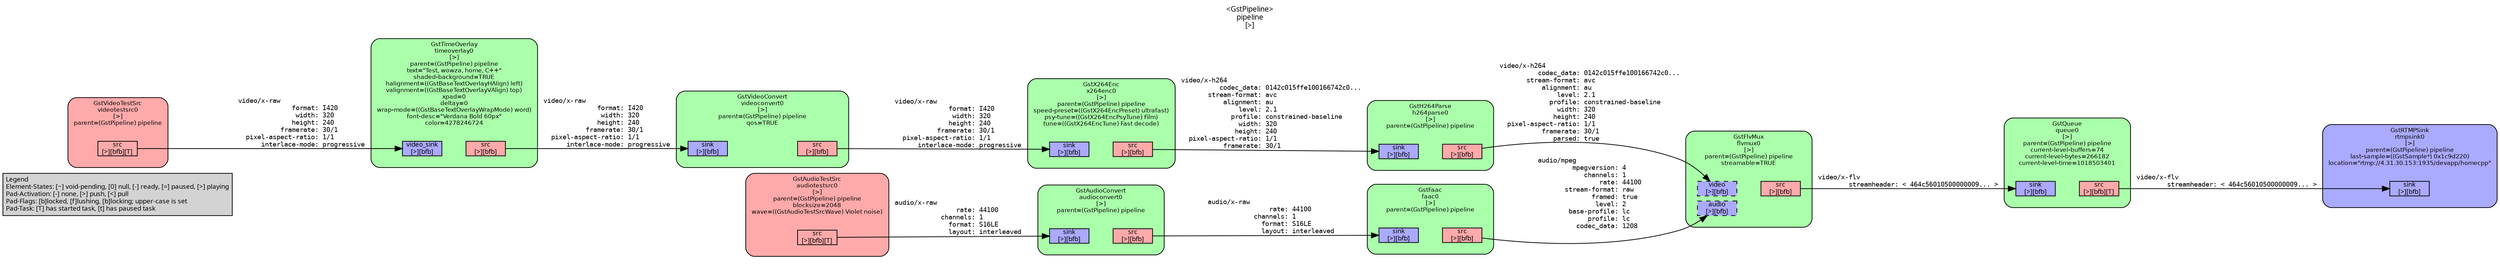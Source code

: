digraph pipeline {
  rankdir=LR;
  fontname="sans";
  fontsize="10";
  labelloc=t;
  nodesep=.1;
  ranksep=.2;
  label="<GstPipeline>\npipeline\n[>]";
  node [style="filled,rounded", shape=box, fontsize="9", fontname="sans", margin="0.0,0.0"];
  edge [labelfontsize="6", fontsize="9", fontname="monospace"];
  
  legend [
    pos="0,0!",
    margin="0.05,0.05",
    style="filled",
    label="Legend\lElement-States: [~] void-pending, [0] null, [-] ready, [=] paused, [>] playing\lPad-Activation: [-] none, [>] push, [<] pull\lPad-Flags: [b]locked, [f]lushing, [b]locking; upper-case is set\lPad-Task: [T] has started task, [t] has paused task\l",
  ];
  subgraph cluster_rtmpsink0_0x1d2da10 {
    fontname="Bitstream Vera Sans";
    fontsize="8";
    style="filled,rounded";
    color=black;
    label="GstRTMPSink\nrtmpsink0\n[>]\nparent=(GstPipeline) pipeline\nlast-sample=((GstSample*) 0x1c9d220)\nlocation=\"rtmp://4.31.30.153:1935/devapp/homecpp\"";
    subgraph cluster_rtmpsink0_0x1d2da10_sink {
      label="";
      style="invis";
      rtmpsink0_0x1d2da10_sink_0x1d16bb0 [color=black, fillcolor="#aaaaff", label="sink\n[>][bfb]", height="0.2", style="filled,solid"];
    }

    fillcolor="#aaaaff";
  }

  subgraph cluster_queue0_0x1d261b0 {
    fontname="Bitstream Vera Sans";
    fontsize="8";
    style="filled,rounded";
    color=black;
    label="GstQueue\nqueue0\n[>]\nparent=(GstPipeline) pipeline\ncurrent-level-buffers=74\ncurrent-level-bytes=266182\ncurrent-level-time=1018503401";
    subgraph cluster_queue0_0x1d261b0_sink {
      label="";
      style="invis";
      queue0_0x1d261b0_sink_0x1d16730 [color=black, fillcolor="#aaaaff", label="sink\n[>][bfb]", height="0.2", style="filled,solid"];
    }

    subgraph cluster_queue0_0x1d261b0_src {
      label="";
      style="invis";
      queue0_0x1d261b0_src_0x1d16970 [color=black, fillcolor="#ffaaaa", label="src\n[>][bfb][T]", height="0.2", style="filled,solid"];
    }

    queue0_0x1d261b0_sink_0x1d16730 -> queue0_0x1d261b0_src_0x1d16970 [style="invis"];
    fillcolor="#aaffaa";
  }

  queue0_0x1d261b0_src_0x1d16970 -> rtmpsink0_0x1d2da10_sink_0x1d16bb0 [label="video/x-flv\l        streamheader: < 464c56010500000009... >\l"]
  subgraph cluster_flvmux0_0x1d1e0a0 {
    fontname="Bitstream Vera Sans";
    fontsize="8";
    style="filled,rounded";
    color=black;
    label="GstFlvMux\nflvmux0\n[>]\nparent=(GstPipeline) pipeline\nstreamable=TRUE";
    subgraph cluster_flvmux0_0x1d1e0a0_sink {
      label="";
      style="invis";
      flvmux0_0x1d1e0a0_video_0x1d162b0 [color=black, fillcolor="#aaaaff", label="video\n[>][bfb]", height="0.2", style="filled,dashed"];
      flvmux0_0x1d1e0a0_audio_0x1d164f0 [color=black, fillcolor="#aaaaff", label="audio\n[>][bfb]", height="0.2", style="filled,dashed"];
    }

    subgraph cluster_flvmux0_0x1d1e0a0_src {
      label="";
      style="invis";
      flvmux0_0x1d1e0a0_src_0x1d16070 [color=black, fillcolor="#ffaaaa", label="src\n[>][bfb]", height="0.2", style="filled,solid"];
    }

    flvmux0_0x1d1e0a0_video_0x1d162b0 -> flvmux0_0x1d1e0a0_src_0x1d16070 [style="invis"];
    fillcolor="#aaffaa";
  }

  flvmux0_0x1d1e0a0_src_0x1d16070 -> queue0_0x1d261b0_sink_0x1d16730 [label="video/x-flv\l        streamheader: < 464c56010500000009... >\l"]
  subgraph cluster_h264parse0_0x1d13fb0 {
    fontname="Bitstream Vera Sans";
    fontsize="8";
    style="filled,rounded";
    color=black;
    label="GstH264Parse\nh264parse0\n[>]\nparent=(GstPipeline) pipeline";
    subgraph cluster_h264parse0_0x1d13fb0_sink {
      label="";
      style="invis";
      h264parse0_0x1d13fb0_sink_0x1cd3b70 [color=black, fillcolor="#aaaaff", label="sink\n[>][bfb]", height="0.2", style="filled,solid"];
    }

    subgraph cluster_h264parse0_0x1d13fb0_src {
      label="";
      style="invis";
      h264parse0_0x1d13fb0_src_0x1cd3db0 [color=black, fillcolor="#ffaaaa", label="src\n[>][bfb]", height="0.2", style="filled,solid"];
    }

    h264parse0_0x1d13fb0_sink_0x1cd3b70 -> h264parse0_0x1d13fb0_src_0x1cd3db0 [style="invis"];
    fillcolor="#aaffaa";
  }

  h264parse0_0x1d13fb0_src_0x1cd3db0 -> flvmux0_0x1d1e0a0_video_0x1d162b0 [label="video/x-h264\l          codec_data: 0142c015ffe100166742c0...\l       stream-format: avc\l           alignment: au\l               level: 2.1\l             profile: constrained-baseline\l               width: 320\l              height: 240\l  pixel-aspect-ratio: 1/1\l           framerate: 30/1\l              parsed: true\l"]
  subgraph cluster_x264enc0_0x1d10190 {
    fontname="Bitstream Vera Sans";
    fontsize="8";
    style="filled,rounded";
    color=black;
    label="GstX264Enc\nx264enc0\n[>]\nparent=(GstPipeline) pipeline\nspeed-preset=((GstX264EncPreset) ultrafast)\npsy-tune=((GstX264EncPsyTune) Film)\ntune=((GstX264EncTune) Fast decode)";
    subgraph cluster_x264enc0_0x1d10190_sink {
      label="";
      style="invis";
      x264enc0_0x1d10190_sink_0x1cd36f0 [color=black, fillcolor="#aaaaff", label="sink\n[>][bfb]", height="0.2", style="filled,solid"];
    }

    subgraph cluster_x264enc0_0x1d10190_src {
      label="";
      style="invis";
      x264enc0_0x1d10190_src_0x1cd3930 [color=black, fillcolor="#ffaaaa", label="src\n[>][bfb]", height="0.2", style="filled,solid"];
    }

    x264enc0_0x1d10190_sink_0x1cd36f0 -> x264enc0_0x1d10190_src_0x1cd3930 [style="invis"];
    fillcolor="#aaffaa";
  }

  x264enc0_0x1d10190_src_0x1cd3930 -> h264parse0_0x1d13fb0_sink_0x1cd3b70 [label="video/x-h264\l          codec_data: 0142c015ffe100166742c0...\l       stream-format: avc\l           alignment: au\l               level: 2.1\l             profile: constrained-baseline\l               width: 320\l              height: 240\l  pixel-aspect-ratio: 1/1\l           framerate: 30/1\l"]
  subgraph cluster_videoconvert0_0x1d084f0 {
    fontname="Bitstream Vera Sans";
    fontsize="8";
    style="filled,rounded";
    color=black;
    label="GstVideoConvert\nvideoconvert0\n[>]\nparent=(GstPipeline) pipeline\nqos=TRUE";
    subgraph cluster_videoconvert0_0x1d084f0_sink {
      label="";
      style="invis";
      videoconvert0_0x1d084f0_sink_0x1cd3270 [color=black, fillcolor="#aaaaff", label="sink\n[>][bfb]", height="0.2", style="filled,solid"];
    }

    subgraph cluster_videoconvert0_0x1d084f0_src {
      label="";
      style="invis";
      videoconvert0_0x1d084f0_src_0x1cd34b0 [color=black, fillcolor="#ffaaaa", label="src\n[>][bfb]", height="0.2", style="filled,solid"];
    }

    videoconvert0_0x1d084f0_sink_0x1cd3270 -> videoconvert0_0x1d084f0_src_0x1cd34b0 [style="invis"];
    fillcolor="#aaffaa";
  }

  videoconvert0_0x1d084f0_src_0x1cd34b0 -> x264enc0_0x1d10190_sink_0x1cd36f0 [label="video/x-raw\l              format: I420\l               width: 320\l              height: 240\l           framerate: 30/1\l  pixel-aspect-ratio: 1/1\l      interlace-mode: progressive\l"]
  subgraph cluster_timeoverlay0_0x1d000b0 {
    fontname="Bitstream Vera Sans";
    fontsize="8";
    style="filled,rounded";
    color=black;
    label="GstTimeOverlay\ntimeoverlay0\n[>]\nparent=(GstPipeline) pipeline\ntext=\"Test, wowza, home, C++\"\nshaded-background=TRUE\nhalignment=((GstBaseTextOverlayHAlign) left)\nvalignment=((GstBaseTextOverlayVAlign) top)\nxpad=0\ndeltay=0\nwrap-mode=((GstBaseTextOverlayWrapMode) word)\nfont-desc=\"Verdana Bold 60px\"\ncolor=4278246724";
    subgraph cluster_timeoverlay0_0x1d000b0_sink {
      label="";
      style="invis";
      timeoverlay0_0x1d000b0_video_sink_0x1cd2df0 [color=black, fillcolor="#aaaaff", label="video_sink\n[>][bfb]", height="0.2", style="filled,solid"];
    }

    subgraph cluster_timeoverlay0_0x1d000b0_src {
      label="";
      style="invis";
      timeoverlay0_0x1d000b0_src_0x1cd3030 [color=black, fillcolor="#ffaaaa", label="src\n[>][bfb]", height="0.2", style="filled,solid"];
    }

    timeoverlay0_0x1d000b0_video_sink_0x1cd2df0 -> timeoverlay0_0x1d000b0_src_0x1cd3030 [style="invis"];
    fillcolor="#aaffaa";
  }

  timeoverlay0_0x1d000b0_src_0x1cd3030 -> videoconvert0_0x1d084f0_sink_0x1cd3270 [label="video/x-raw\l              format: I420\l               width: 320\l              height: 240\l           framerate: 30/1\l  pixel-aspect-ratio: 1/1\l      interlace-mode: progressive\l"]
  subgraph cluster_videotestsrc0_0x1ced0e0 {
    fontname="Bitstream Vera Sans";
    fontsize="8";
    style="filled,rounded";
    color=black;
    label="GstVideoTestSrc\nvideotestsrc0\n[>]\nparent=(GstPipeline) pipeline";
    subgraph cluster_videotestsrc0_0x1ced0e0_src {
      label="";
      style="invis";
      videotestsrc0_0x1ced0e0_src_0x1cd2bb0 [color=black, fillcolor="#ffaaaa", label="src\n[>][bfb][T]", height="0.2", style="filled,solid"];
    }

    fillcolor="#ffaaaa";
  }

  videotestsrc0_0x1ced0e0_src_0x1cd2bb0 -> timeoverlay0_0x1d000b0_video_sink_0x1cd2df0 [label="video/x-raw\l              format: I420\l               width: 320\l              height: 240\l           framerate: 30/1\l  pixel-aspect-ratio: 1/1\l      interlace-mode: progressive\l"]
  subgraph cluster_faac0_0x1cddea0 {
    fontname="Bitstream Vera Sans";
    fontsize="8";
    style="filled,rounded";
    color=black;
    label="GstFaac\nfaac0\n[>]\nparent=(GstPipeline) pipeline";
    subgraph cluster_faac0_0x1cddea0_sink {
      label="";
      style="invis";
      faac0_0x1cddea0_sink_0x1cd2730 [color=black, fillcolor="#aaaaff", label="sink\n[>][bfb]", height="0.2", style="filled,solid"];
    }

    subgraph cluster_faac0_0x1cddea0_src {
      label="";
      style="invis";
      faac0_0x1cddea0_src_0x1cd2970 [color=black, fillcolor="#ffaaaa", label="src\n[>][bfb]", height="0.2", style="filled,solid"];
    }

    faac0_0x1cddea0_sink_0x1cd2730 -> faac0_0x1cddea0_src_0x1cd2970 [style="invis"];
    fillcolor="#aaffaa";
  }

  faac0_0x1cddea0_src_0x1cd2970 -> flvmux0_0x1d1e0a0_audio_0x1d164f0 [label="audio/mpeg\l         mpegversion: 4\l            channels: 1\l                rate: 44100\l       stream-format: raw\l              framed: true\l               level: 2\l        base-profile: lc\l             profile: lc\l          codec_data: 1208\l"]
  subgraph cluster_audioconvert0_0x1cd75f0 {
    fontname="Bitstream Vera Sans";
    fontsize="8";
    style="filled,rounded";
    color=black;
    label="GstAudioConvert\naudioconvert0\n[>]\nparent=(GstPipeline) pipeline";
    subgraph cluster_audioconvert0_0x1cd75f0_sink {
      label="";
      style="invis";
      audioconvert0_0x1cd75f0_sink_0x1cd22b0 [color=black, fillcolor="#aaaaff", label="sink\n[>][bfb]", height="0.2", style="filled,solid"];
    }

    subgraph cluster_audioconvert0_0x1cd75f0_src {
      label="";
      style="invis";
      audioconvert0_0x1cd75f0_src_0x1cd24f0 [color=black, fillcolor="#ffaaaa", label="src\n[>][bfb]", height="0.2", style="filled,solid"];
    }

    audioconvert0_0x1cd75f0_sink_0x1cd22b0 -> audioconvert0_0x1cd75f0_src_0x1cd24f0 [style="invis"];
    fillcolor="#aaffaa";
  }

  audioconvert0_0x1cd75f0_src_0x1cd24f0 -> faac0_0x1cddea0_sink_0x1cd2730 [label="audio/x-raw\l                rate: 44100\l            channels: 1\l              format: S16LE\l              layout: interleaved\l"]
  subgraph cluster_audiotestsrc0_0x1cceeb0 {
    fontname="Bitstream Vera Sans";
    fontsize="8";
    style="filled,rounded";
    color=black;
    label="GstAudioTestSrc\naudiotestsrc0\n[>]\nparent=(GstPipeline) pipeline\nblocksize=2048\nwave=((GstAudioTestSrcWave) Violet noise)";
    subgraph cluster_audiotestsrc0_0x1cceeb0_src {
      label="";
      style="invis";
      audiotestsrc0_0x1cceeb0_src_0x1cd2070 [color=black, fillcolor="#ffaaaa", label="src\n[>][bfb][T]", height="0.2", style="filled,solid"];
    }

    fillcolor="#ffaaaa";
  }

  audiotestsrc0_0x1cceeb0_src_0x1cd2070 -> audioconvert0_0x1cd75f0_sink_0x1cd22b0 [label="audio/x-raw\l                rate: 44100\l            channels: 1\l              format: S16LE\l              layout: interleaved\l"]
}
